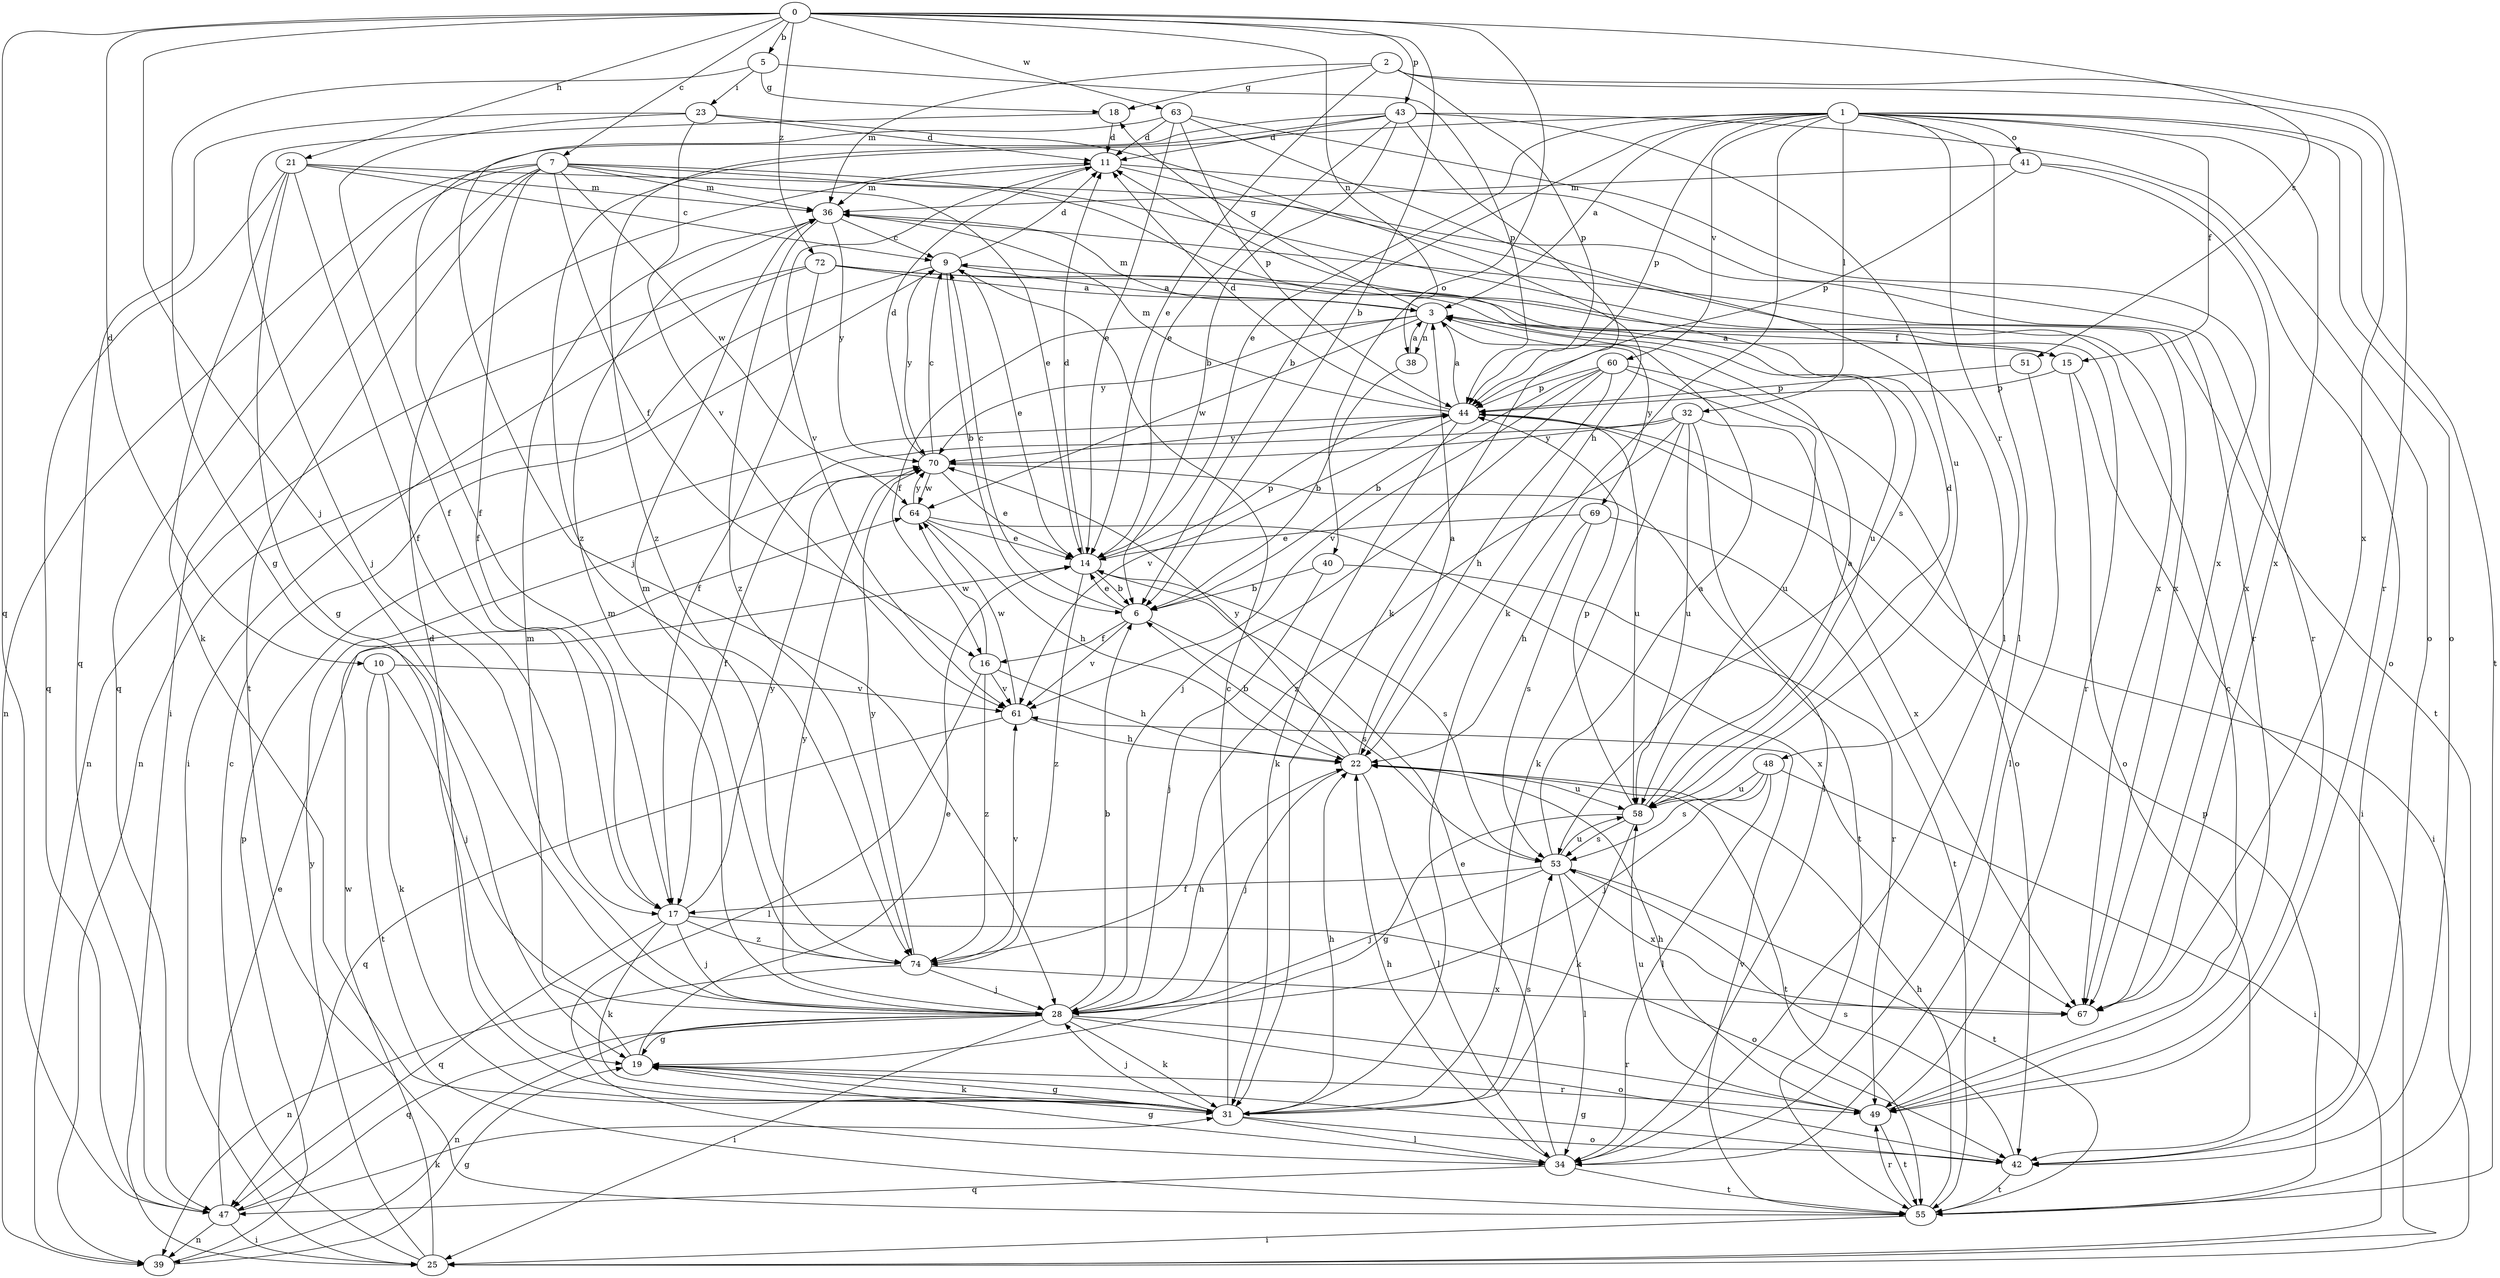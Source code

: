strict digraph  {
0;
1;
2;
3;
5;
6;
7;
9;
10;
11;
14;
15;
16;
17;
18;
19;
21;
22;
23;
25;
28;
31;
32;
34;
36;
38;
39;
40;
41;
42;
43;
44;
47;
48;
49;
51;
53;
55;
58;
60;
61;
63;
64;
67;
69;
70;
72;
74;
0 -> 5  [label=b];
0 -> 6  [label=b];
0 -> 7  [label=c];
0 -> 10  [label=d];
0 -> 21  [label=h];
0 -> 28  [label=j];
0 -> 38  [label=n];
0 -> 40  [label=o];
0 -> 43  [label=p];
0 -> 47  [label=q];
0 -> 51  [label=s];
0 -> 63  [label=w];
0 -> 72  [label=z];
1 -> 3  [label=a];
1 -> 6  [label=b];
1 -> 14  [label=e];
1 -> 15  [label=f];
1 -> 31  [label=k];
1 -> 32  [label=l];
1 -> 34  [label=l];
1 -> 41  [label=o];
1 -> 42  [label=o];
1 -> 44  [label=p];
1 -> 48  [label=r];
1 -> 55  [label=t];
1 -> 60  [label=v];
1 -> 67  [label=x];
1 -> 74  [label=z];
2 -> 14  [label=e];
2 -> 18  [label=g];
2 -> 36  [label=m];
2 -> 44  [label=p];
2 -> 49  [label=r];
2 -> 67  [label=x];
3 -> 15  [label=f];
3 -> 16  [label=f];
3 -> 18  [label=g];
3 -> 36  [label=m];
3 -> 38  [label=n];
3 -> 64  [label=w];
3 -> 69  [label=y];
3 -> 70  [label=y];
5 -> 18  [label=g];
5 -> 19  [label=g];
5 -> 23  [label=i];
5 -> 44  [label=p];
6 -> 9  [label=c];
6 -> 14  [label=e];
6 -> 16  [label=f];
6 -> 53  [label=s];
6 -> 61  [label=v];
7 -> 14  [label=e];
7 -> 16  [label=f];
7 -> 17  [label=f];
7 -> 25  [label=i];
7 -> 36  [label=m];
7 -> 39  [label=n];
7 -> 47  [label=q];
7 -> 53  [label=s];
7 -> 55  [label=t];
7 -> 64  [label=w];
7 -> 67  [label=x];
9 -> 3  [label=a];
9 -> 6  [label=b];
9 -> 11  [label=d];
9 -> 14  [label=e];
9 -> 39  [label=n];
9 -> 70  [label=y];
10 -> 28  [label=j];
10 -> 31  [label=k];
10 -> 55  [label=t];
10 -> 61  [label=v];
11 -> 36  [label=m];
11 -> 49  [label=r];
11 -> 61  [label=v];
11 -> 67  [label=x];
14 -> 6  [label=b];
14 -> 11  [label=d];
14 -> 44  [label=p];
14 -> 53  [label=s];
14 -> 74  [label=z];
15 -> 3  [label=a];
15 -> 25  [label=i];
15 -> 42  [label=o];
15 -> 44  [label=p];
16 -> 22  [label=h];
16 -> 34  [label=l];
16 -> 61  [label=v];
16 -> 64  [label=w];
16 -> 74  [label=z];
17 -> 28  [label=j];
17 -> 31  [label=k];
17 -> 42  [label=o];
17 -> 47  [label=q];
17 -> 70  [label=y];
17 -> 74  [label=z];
18 -> 11  [label=d];
18 -> 28  [label=j];
19 -> 14  [label=e];
19 -> 31  [label=k];
19 -> 36  [label=m];
19 -> 49  [label=r];
21 -> 9  [label=c];
21 -> 17  [label=f];
21 -> 19  [label=g];
21 -> 31  [label=k];
21 -> 36  [label=m];
21 -> 47  [label=q];
21 -> 49  [label=r];
22 -> 3  [label=a];
22 -> 6  [label=b];
22 -> 28  [label=j];
22 -> 34  [label=l];
22 -> 55  [label=t];
22 -> 58  [label=u];
22 -> 70  [label=y];
23 -> 11  [label=d];
23 -> 17  [label=f];
23 -> 22  [label=h];
23 -> 47  [label=q];
23 -> 61  [label=v];
25 -> 9  [label=c];
25 -> 64  [label=w];
25 -> 70  [label=y];
28 -> 6  [label=b];
28 -> 19  [label=g];
28 -> 22  [label=h];
28 -> 25  [label=i];
28 -> 31  [label=k];
28 -> 36  [label=m];
28 -> 39  [label=n];
28 -> 42  [label=o];
28 -> 47  [label=q];
28 -> 49  [label=r];
28 -> 70  [label=y];
31 -> 9  [label=c];
31 -> 11  [label=d];
31 -> 19  [label=g];
31 -> 22  [label=h];
31 -> 28  [label=j];
31 -> 34  [label=l];
31 -> 42  [label=o];
31 -> 53  [label=s];
32 -> 17  [label=f];
32 -> 31  [label=k];
32 -> 34  [label=l];
32 -> 58  [label=u];
32 -> 67  [label=x];
32 -> 70  [label=y];
32 -> 74  [label=z];
34 -> 14  [label=e];
34 -> 19  [label=g];
34 -> 22  [label=h];
34 -> 47  [label=q];
34 -> 55  [label=t];
36 -> 9  [label=c];
36 -> 55  [label=t];
36 -> 70  [label=y];
36 -> 74  [label=z];
38 -> 3  [label=a];
38 -> 6  [label=b];
39 -> 19  [label=g];
39 -> 44  [label=p];
40 -> 6  [label=b];
40 -> 28  [label=j];
40 -> 49  [label=r];
41 -> 36  [label=m];
41 -> 42  [label=o];
41 -> 44  [label=p];
41 -> 67  [label=x];
42 -> 19  [label=g];
42 -> 53  [label=s];
42 -> 55  [label=t];
43 -> 6  [label=b];
43 -> 11  [label=d];
43 -> 14  [label=e];
43 -> 17  [label=f];
43 -> 31  [label=k];
43 -> 42  [label=o];
43 -> 58  [label=u];
43 -> 74  [label=z];
44 -> 3  [label=a];
44 -> 11  [label=d];
44 -> 25  [label=i];
44 -> 31  [label=k];
44 -> 36  [label=m];
44 -> 58  [label=u];
44 -> 61  [label=v];
44 -> 70  [label=y];
47 -> 14  [label=e];
47 -> 25  [label=i];
47 -> 31  [label=k];
47 -> 39  [label=n];
48 -> 25  [label=i];
48 -> 28  [label=j];
48 -> 34  [label=l];
48 -> 53  [label=s];
48 -> 58  [label=u];
49 -> 9  [label=c];
49 -> 22  [label=h];
49 -> 55  [label=t];
49 -> 58  [label=u];
51 -> 34  [label=l];
51 -> 44  [label=p];
53 -> 3  [label=a];
53 -> 17  [label=f];
53 -> 28  [label=j];
53 -> 34  [label=l];
53 -> 55  [label=t];
53 -> 58  [label=u];
53 -> 67  [label=x];
55 -> 22  [label=h];
55 -> 25  [label=i];
55 -> 44  [label=p];
55 -> 49  [label=r];
55 -> 61  [label=v];
58 -> 3  [label=a];
58 -> 11  [label=d];
58 -> 19  [label=g];
58 -> 31  [label=k];
58 -> 44  [label=p];
58 -> 53  [label=s];
60 -> 6  [label=b];
60 -> 22  [label=h];
60 -> 28  [label=j];
60 -> 42  [label=o];
60 -> 44  [label=p];
60 -> 58  [label=u];
60 -> 61  [label=v];
61 -> 22  [label=h];
61 -> 47  [label=q];
61 -> 64  [label=w];
63 -> 11  [label=d];
63 -> 14  [label=e];
63 -> 28  [label=j];
63 -> 34  [label=l];
63 -> 44  [label=p];
63 -> 67  [label=x];
64 -> 14  [label=e];
64 -> 22  [label=h];
64 -> 67  [label=x];
64 -> 70  [label=y];
69 -> 14  [label=e];
69 -> 22  [label=h];
69 -> 53  [label=s];
69 -> 55  [label=t];
70 -> 9  [label=c];
70 -> 11  [label=d];
70 -> 14  [label=e];
70 -> 55  [label=t];
70 -> 64  [label=w];
72 -> 3  [label=a];
72 -> 17  [label=f];
72 -> 25  [label=i];
72 -> 39  [label=n];
72 -> 49  [label=r];
72 -> 58  [label=u];
74 -> 28  [label=j];
74 -> 36  [label=m];
74 -> 39  [label=n];
74 -> 61  [label=v];
74 -> 67  [label=x];
74 -> 70  [label=y];
}
